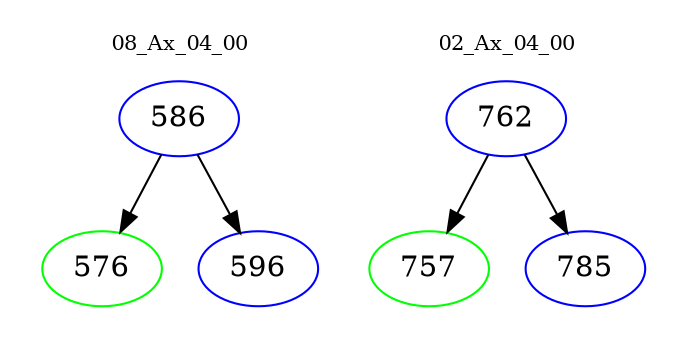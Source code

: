 digraph{
subgraph cluster_0 {
color = white
label = "08_Ax_04_00";
fontsize=10;
T0_586 [label="586", color="blue"]
T0_586 -> T0_576 [color="black"]
T0_576 [label="576", color="green"]
T0_586 -> T0_596 [color="black"]
T0_596 [label="596", color="blue"]
}
subgraph cluster_1 {
color = white
label = "02_Ax_04_00";
fontsize=10;
T1_762 [label="762", color="blue"]
T1_762 -> T1_757 [color="black"]
T1_757 [label="757", color="green"]
T1_762 -> T1_785 [color="black"]
T1_785 [label="785", color="blue"]
}
}
